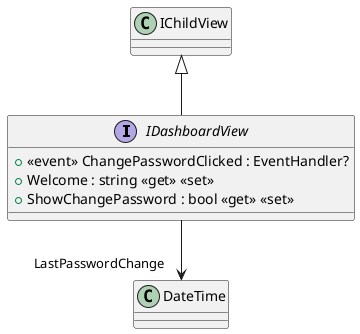 @startuml
interface IDashboardView {
    +  <<event>> ChangePasswordClicked : EventHandler? 
    + Welcome : string <<get>> <<set>>
    + ShowChangePassword : bool <<get>> <<set>>
}
IChildView <|-- IDashboardView
IDashboardView --> "LastPasswordChange" DateTime
@enduml
